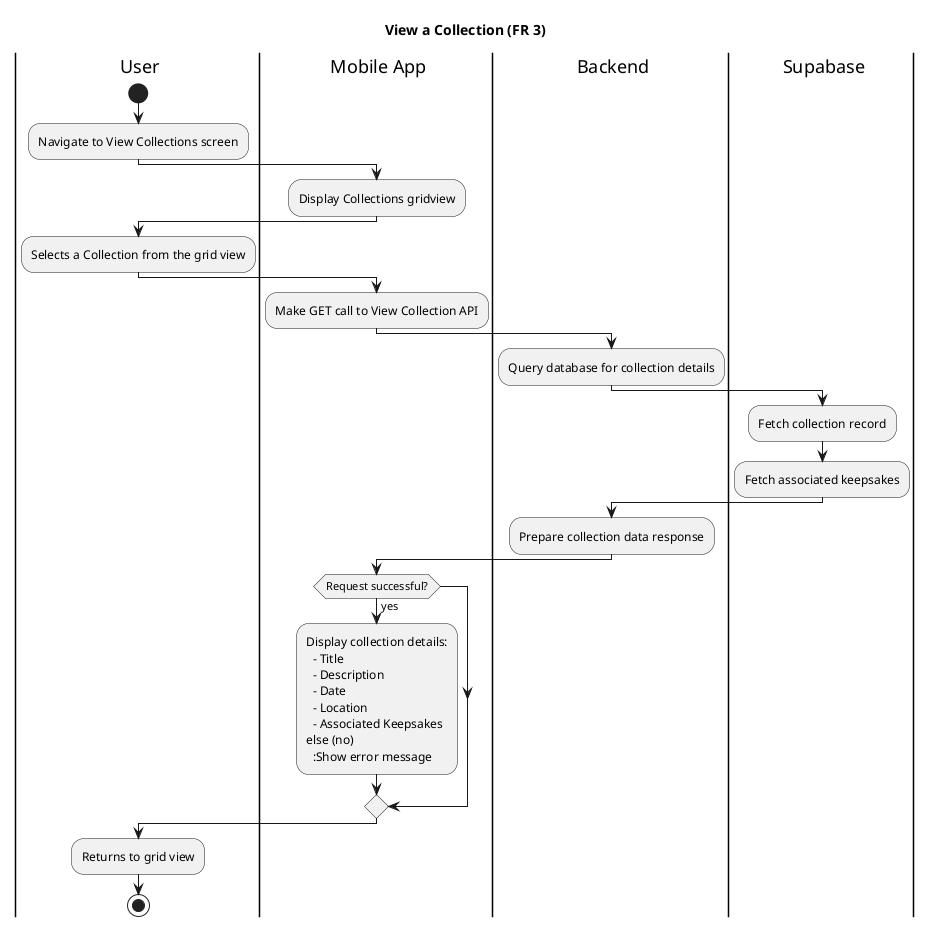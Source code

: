 @startuml
title View a Collection (FR 3)

|user| User
|mobile| Mobile App
|backend| Backend
|db| Supabase

|user|
start
:Navigate to View Collections screen;

|mobile|
:Display Collections gridview;

|user|
:Selects a Collection from the grid view;

|mobile|
:Make GET call to View Collection API;

|backend|
:Query database for collection details;
|db|
:Fetch collection record;
:Fetch associated keepsakes;

|backend|
:Prepare collection data response;

|mobile|
if (Request successful?) is (yes) then
  :Display collection details:
  - Title
  - Description
  - Date
  - Location
  - Associated Keepsakes
else (no)
  :Show error message;
endif

|user|
:Returns to grid view;

stop
@enduml
